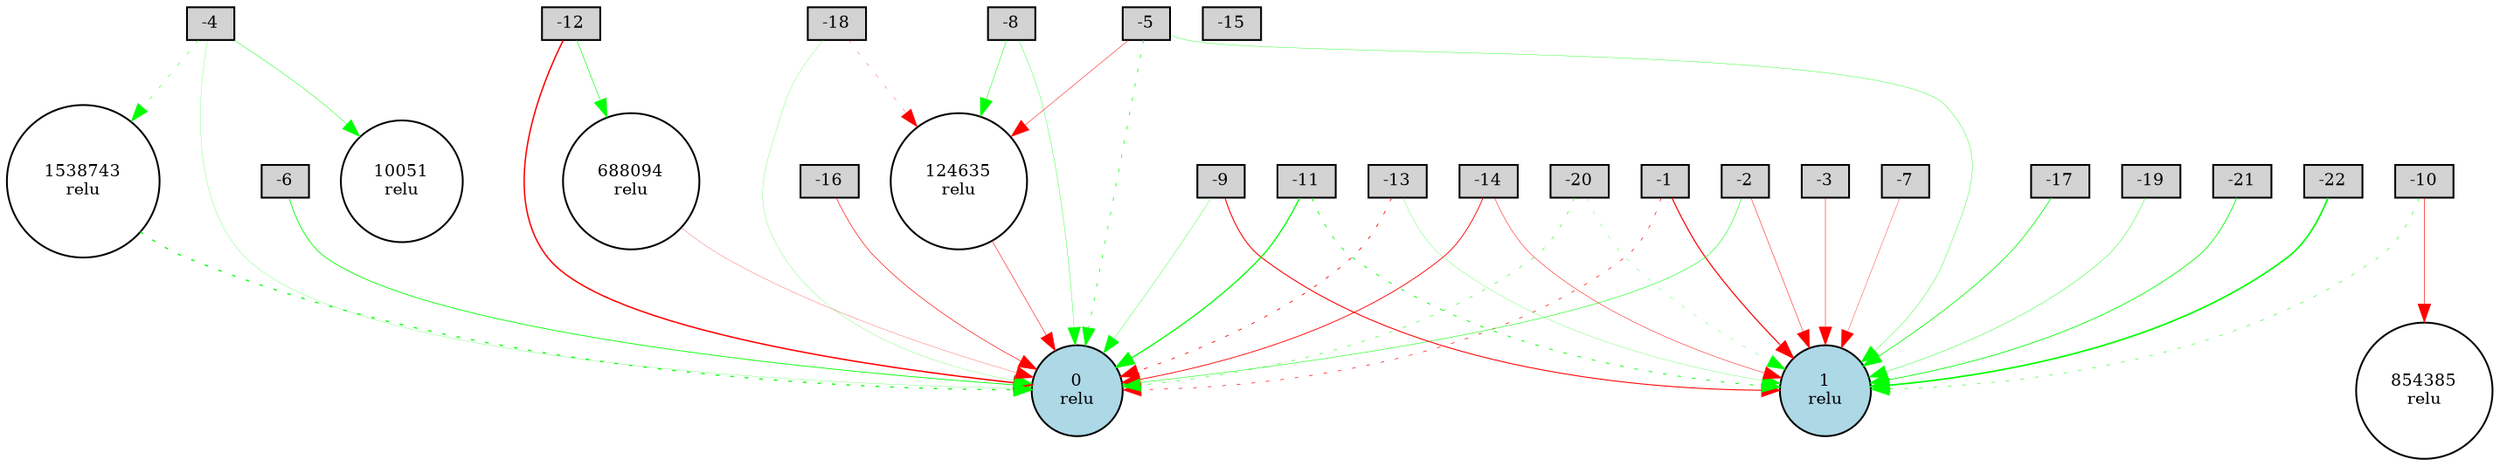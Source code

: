 digraph {
	node [fontsize=9 height=0.2 shape=circle width=0.2]
	A [label=-1 fillcolor=lightgray shape=box style=filled]
	B [label=-2 fillcolor=lightgray shape=box style=filled]
	-3 [label=-3 fillcolor=lightgray shape=box style=filled]
	-4 [label=-4 fillcolor=lightgray shape=box style=filled]
	-5 [label=-5 fillcolor=lightgray shape=box style=filled]
	-6 [label=-6 fillcolor=lightgray shape=box style=filled]
	-7 [label=-7 fillcolor=lightgray shape=box style=filled]
	-8 [label=-8 fillcolor=lightgray shape=box style=filled]
	-9 [label=-9 fillcolor=lightgray shape=box style=filled]
	-10 [label=-10 fillcolor=lightgray shape=box style=filled]
	-11 [label=-11 fillcolor=lightgray shape=box style=filled]
	-12 [label=-12 fillcolor=lightgray shape=box style=filled]
	-13 [label=-13 fillcolor=lightgray shape=box style=filled]
	-14 [label=-14 fillcolor=lightgray shape=box style=filled]
	-15 [label=-15 fillcolor=lightgray shape=box style=filled]
	-16 [label=-16 fillcolor=lightgray shape=box style=filled]
	-17 [label=-17 fillcolor=lightgray shape=box style=filled]
	-18 [label=-18 fillcolor=lightgray shape=box style=filled]
	-19 [label=-19 fillcolor=lightgray shape=box style=filled]
	-20 [label=-20 fillcolor=lightgray shape=box style=filled]
	-21 [label=-21 fillcolor=lightgray shape=box style=filled]
	-22 [label=-22 fillcolor=lightgray shape=box style=filled]
	"A XOR B" [label="0
relu" fillcolor=lightblue style=filled]
	1 [label="1
relu" fillcolor=lightblue style=filled]
	10051 [label="10051
relu" fillcolor=white style=filled]
	854385 [label="854385
relu" fillcolor=white style=filled]
	1538743 [label="1538743
relu" fillcolor=white style=filled]
	124635 [label="124635
relu" fillcolor=white style=filled]
	688094 [label="688094
relu" fillcolor=white style=filled]
	-20 -> "A XOR B" [color=green penwidth=0.27573611697682476 style=dotted]
	-13 -> "A XOR B" [color=red penwidth=0.423797793093593 style=dotted]
	-12 -> "A XOR B" [color=red penwidth=0.7666019499684178 style=solid]
	B -> 1 [color=red penwidth=0.24885878086333357 style=solid]
	-8 -> "A XOR B" [color=green penwidth=0.17946127278682966 style=solid]
	-5 -> 1 [color=green penwidth=0.18850544234453998 style=solid]
	A -> 1 [color=red penwidth=0.6026462844220042 style=solid]
	-22 -> 1 [color=green penwidth=0.8597790269715105 style=solid]
	-5 -> "A XOR B" [color=green penwidth=0.35603888375413484 style=dotted]
	-16 -> "A XOR B" [color=red penwidth=0.31667024790855397 style=solid]
	A -> "A XOR B" [color=red penwidth=0.33365123491782256 style=dotted]
	-6 -> "A XOR B" [color=green penwidth=0.4333768052174155 style=solid]
	-14 -> 1 [color=red penwidth=0.23969772222224697 style=solid]
	-10 -> 1 [color=green penwidth=0.2653563726324544 style=dotted]
	-7 -> 1 [color=red penwidth=0.17738967023410668 style=solid]
	-9 -> "A XOR B" [color=green penwidth=0.16692269747354274 style=solid]
	B -> "A XOR B" [color=green penwidth=0.2736595516165684 style=solid]
	-11 -> "A XOR B" [color=green penwidth=0.6683689777535323 style=solid]
	-14 -> "A XOR B" [color=red penwidth=0.44096921309904213 style=solid]
	-3 -> 1 [color=red penwidth=0.2618062791863026 style=solid]
	-4 -> "A XOR B" [color=green penwidth=0.11510340903304785 style=solid]
	-9 -> 1 [color=red penwidth=0.5249096726412488 style=solid]
	-20 -> 1 [color=green penwidth=0.1600938634666329 style=dotted]
	-19 -> 1 [color=green penwidth=0.21111005387739668 style=solid]
	-17 -> 1 [color=green penwidth=0.40932281789636105 style=solid]
	-13 -> 1 [color=green penwidth=0.12928582403235273 style=solid]
	-18 -> "A XOR B" [color=green penwidth=0.11817206930077209 style=solid]
	-11 -> 1 [color=green penwidth=0.455888779568989 style=dotted]
	-4 -> 10051 [color=green penwidth=0.23693271200788366 style=solid]
	-21 -> 1 [color=green penwidth=0.42375845473337614 style=solid]
	-8 -> 124635 [color=green penwidth=0.2543585014480717 style=solid]
	124635 -> "A XOR B" [color=red penwidth=0.27129834224793226 style=solid]
	-12 -> 688094 [color=green penwidth=0.31319863596433895 style=solid]
	688094 -> "A XOR B" [color=red penwidth=0.13320183955867232 style=solid]
	-10 -> 854385 [color=red penwidth=0.31157940958201247 style=solid]
	-4 -> 1538743 [color=green penwidth=0.25009188426635454 style=dotted]
	1538743 -> "A XOR B" [color=green penwidth=0.6473139586434512 style=dotted]
	-5 -> 124635 [color=red penwidth=0.24024399677290753 style=solid]
	-18 -> 124635 [color=red penwidth=0.15868084434145716 style=dotted]
}
